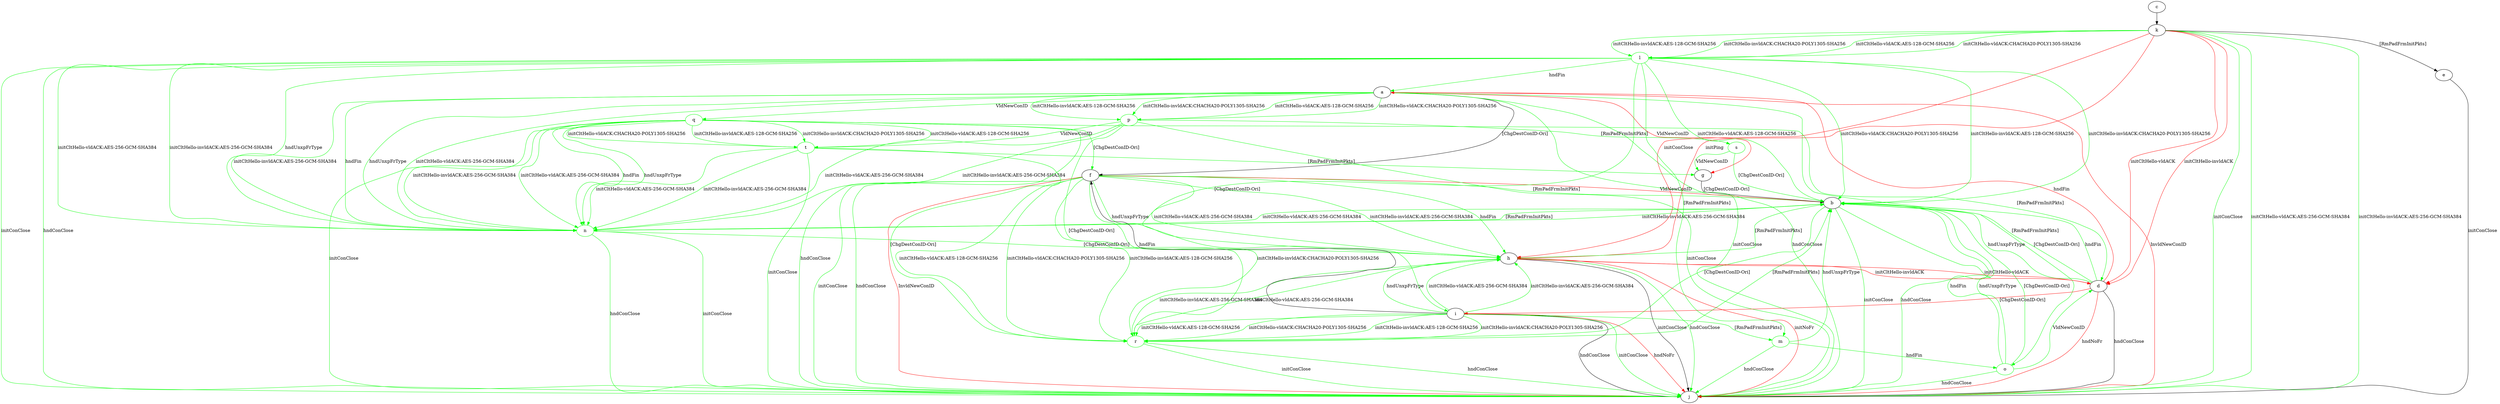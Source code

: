 digraph "" {
	a -> f	[key=0,
		label="[ChgDestConID-Ori] "];
	a -> g	[key=0,
		color=red,
		label="VldNewConID "];
	a -> j	[key=0,
		color=green,
		label="initConClose "];
	a -> j	[key=1,
		color=green,
		label="hndConClose "];
	a -> j	[key=2,
		color=red,
		label="InvldNewConID "];
	n	[color=green];
	a -> n	[key=0,
		color=green,
		label="initCltHello-vldACK:AES-256-GCM-SHA384 "];
	a -> n	[key=1,
		color=green,
		label="initCltHello-invldACK:AES-256-GCM-SHA384 "];
	a -> n	[key=2,
		color=green,
		label="hndFin "];
	a -> n	[key=3,
		color=green,
		label="hndUnxpFrType "];
	o	[color=green];
	a -> o	[key=0,
		color=green,
		label="[RmPadFrmInitPkts] "];
	p	[color=green];
	a -> p	[key=0,
		color=green,
		label="initCltHello-vldACK:AES-128-GCM-SHA256 "];
	a -> p	[key=1,
		color=green,
		label="initCltHello-vldACK:CHACHA20-POLY1305-SHA256 "];
	a -> p	[key=2,
		color=green,
		label="initCltHello-invldACK:AES-128-GCM-SHA256 "];
	a -> p	[key=3,
		color=green,
		label="initCltHello-invldACK:CHACHA20-POLY1305-SHA256 "];
	q	[color=green];
	a -> q	[key=0,
		color=green,
		label="VldNewConID "];
	b -> j	[key=0,
		color=green,
		label="initConClose "];
	b -> j	[key=1,
		color=green,
		label="hndConClose "];
	b -> n	[key=0,
		color=green,
		label="initCltHello-vldACK:AES-256-GCM-SHA384 "];
	b -> n	[key=1,
		color=green,
		label="initCltHello-invldACK:AES-256-GCM-SHA384 "];
	r	[color=green];
	b -> r	[key=0,
		color=green,
		label="[ChgDestConID-Ori] "];
	c -> k	[key=0];
	d -> a	[key=0,
		color=red,
		label="hndFin "];
	d -> b	[key=0,
		color=green,
		label="hndFin "];
	d -> b	[key=1,
		color=green,
		label="hndUnxpFrType "];
	d -> b	[key=2,
		color=green,
		label="[ChgDestConID-Ori] "];
	d -> i	[key=0,
		color=red,
		label="[ChgDestConID-Ori] "];
	d -> j	[key=0,
		label="hndConClose "];
	d -> j	[key=1,
		color=red,
		label="hndNoFr "];
	e -> j	[key=0,
		label="initConClose "];
	f -> b	[key=0,
		color=green,
		label="[RmPadFrmInitPkts] "];
	f -> b	[key=1,
		color=red,
		label="VldNewConID "];
	f -> h	[key=0,
		color=green,
		label="initCltHello-vldACK:AES-256-GCM-SHA384 "];
	f -> h	[key=1,
		color=green,
		label="initCltHello-invldACK:AES-256-GCM-SHA384 "];
	f -> h	[key=2,
		color=green,
		label="hndFin "];
	f -> h	[key=3,
		color=green,
		label="hndUnxpFrType "];
	f -> j	[key=0,
		color=green,
		label="initConClose "];
	f -> j	[key=1,
		color=green,
		label="hndConClose "];
	f -> j	[key=2,
		color=red,
		label="InvldNewConID "];
	f -> r	[key=0,
		color=green,
		label="initCltHello-vldACK:AES-128-GCM-SHA256 "];
	f -> r	[key=1,
		color=green,
		label="initCltHello-vldACK:CHACHA20-POLY1305-SHA256 "];
	f -> r	[key=2,
		color=green,
		label="initCltHello-invldACK:AES-128-GCM-SHA256 "];
	f -> r	[key=3,
		color=green,
		label="initCltHello-invldACK:CHACHA20-POLY1305-SHA256 "];
	g -> b	[key=0,
		label="[ChgDestConID-Ori] "];
	h -> b	[key=0,
		color=green,
		label="[RmPadFrmInitPkts] "];
	h -> d	[key=0,
		color=red,
		label="initCltHello-vldACK "];
	h -> d	[key=1,
		color=red,
		label="initCltHello-invldACK "];
	h -> j	[key=0,
		label="initConClose "];
	h -> j	[key=1,
		color=green,
		label="hndConClose "];
	h -> j	[key=2,
		color=red,
		label="initNoFr "];
	i -> f	[key=0,
		label="hndFin "];
	i -> h	[key=0,
		color=green,
		label="initCltHello-vldACK:AES-256-GCM-SHA384 "];
	i -> h	[key=1,
		color=green,
		label="initCltHello-invldACK:AES-256-GCM-SHA384 "];
	i -> h	[key=2,
		color=green,
		label="hndUnxpFrType "];
	i -> j	[key=0,
		label="hndConClose "];
	i -> j	[key=1,
		color=green,
		label="initConClose "];
	i -> j	[key=2,
		color=red,
		label="hndNoFr "];
	m	[color=green];
	i -> m	[key=0,
		color=green,
		label="[RmPadFrmInitPkts] "];
	i -> r	[key=0,
		color=green,
		label="initCltHello-vldACK:AES-128-GCM-SHA256 "];
	i -> r	[key=1,
		color=green,
		label="initCltHello-vldACK:CHACHA20-POLY1305-SHA256 "];
	i -> r	[key=2,
		color=green,
		label="initCltHello-invldACK:AES-128-GCM-SHA256 "];
	i -> r	[key=3,
		color=green,
		label="initCltHello-invldACK:CHACHA20-POLY1305-SHA256 "];
	k -> d	[key=0,
		color=red,
		label="initCltHello-vldACK "];
	k -> d	[key=1,
		color=red,
		label="initCltHello-invldACK "];
	k -> e	[key=0,
		label="[RmPadFrmInitPkts] "];
	k -> h	[key=0,
		color=red,
		label="initPing "];
	k -> h	[key=1,
		color=red,
		label="initConClose "];
	k -> j	[key=0,
		color=green,
		label="initConClose "];
	k -> j	[key=1,
		color=green,
		label="initCltHello-vldACK:AES-256-GCM-SHA384 "];
	k -> j	[key=2,
		color=green,
		label="initCltHello-invldACK:AES-256-GCM-SHA384 "];
	l	[color=green];
	k -> l	[key=0,
		color=green,
		label="initCltHello-vldACK:AES-128-GCM-SHA256 "];
	k -> l	[key=1,
		color=green,
		label="initCltHello-vldACK:CHACHA20-POLY1305-SHA256 "];
	k -> l	[key=2,
		color=green,
		label="initCltHello-invldACK:AES-128-GCM-SHA256 "];
	k -> l	[key=3,
		color=green,
		label="initCltHello-invldACK:CHACHA20-POLY1305-SHA256 "];
	l -> a	[key=0,
		color=green,
		label="hndFin "];
	l -> b	[key=0,
		color=green,
		label="initCltHello-vldACK:AES-128-GCM-SHA256 "];
	l -> b	[key=1,
		color=green,
		label="initCltHello-vldACK:CHACHA20-POLY1305-SHA256 "];
	l -> b	[key=2,
		color=green,
		label="initCltHello-invldACK:AES-128-GCM-SHA256 "];
	l -> b	[key=3,
		color=green,
		label="initCltHello-invldACK:CHACHA20-POLY1305-SHA256 "];
	l -> i	[key=0,
		color=green,
		label="[ChgDestConID-Ori] "];
	l -> j	[key=0,
		color=green,
		label="initConClose "];
	l -> j	[key=1,
		color=green,
		label="hndConClose "];
	l -> m	[key=0,
		color=green,
		label="[RmPadFrmInitPkts] "];
	l -> n	[key=0,
		color=green,
		label="initCltHello-vldACK:AES-256-GCM-SHA384 "];
	l -> n	[key=1,
		color=green,
		label="initCltHello-invldACK:AES-256-GCM-SHA384 "];
	l -> n	[key=2,
		color=green,
		label="hndUnxpFrType "];
	m -> b	[key=0,
		color=green,
		label="hndUnxpFrType "];
	m -> j	[key=0,
		color=green,
		label="hndConClose "];
	m -> o	[key=0,
		color=green,
		label="hndFin "];
	n -> b	[key=0,
		color=green,
		label="[RmPadFrmInitPkts] "];
	n -> h	[key=0,
		color=green,
		label="[ChgDestConID-Ori] "];
	n -> j	[key=0,
		color=green,
		label="initConClose "];
	n -> j	[key=1,
		color=green,
		label="hndConClose "];
	o -> b	[key=0,
		color=green,
		label="hndFin "];
	o -> b	[key=1,
		color=green,
		label="hndUnxpFrType "];
	o -> b	[key=2,
		color=green,
		label="[ChgDestConID-Ori] "];
	o -> d	[key=0,
		color=green,
		label="VldNewConID "];
	o -> j	[key=0,
		color=green,
		label="hndConClose "];
	p -> j	[key=0,
		color=green,
		label="initConClose "];
	p -> n	[key=0,
		color=green,
		label="initCltHello-vldACK:AES-256-GCM-SHA384 "];
	p -> n	[key=1,
		color=green,
		label="initCltHello-invldACK:AES-256-GCM-SHA384 "];
	p -> r	[key=0,
		color=green,
		label="[ChgDestConID-Ori] "];
	s	[color=green];
	p -> s	[key=0,
		color=green,
		label="[RmPadFrmInitPkts] "];
	t	[color=green];
	p -> t	[key=0,
		color=green,
		label="VldNewConID "];
	q -> d	[key=0,
		color=green,
		label="[RmPadFrmInitPkts] "];
	q -> f	[key=0,
		color=green,
		label="[ChgDestConID-Ori] "];
	q -> j	[key=0,
		color=green,
		label="initConClose "];
	q -> j	[key=1,
		color=green,
		label="hndConClose "];
	q -> n	[key=0,
		color=green,
		label="initCltHello-vldACK:AES-256-GCM-SHA384 "];
	q -> n	[key=1,
		color=green,
		label="initCltHello-invldACK:AES-256-GCM-SHA384 "];
	q -> n	[key=2,
		color=green,
		label="hndFin "];
	q -> n	[key=3,
		color=green,
		label="hndUnxpFrType "];
	q -> t	[key=0,
		color=green,
		label="initCltHello-vldACK:AES-128-GCM-SHA256 "];
	q -> t	[key=1,
		color=green,
		label="initCltHello-vldACK:CHACHA20-POLY1305-SHA256 "];
	q -> t	[key=2,
		color=green,
		label="initCltHello-invldACK:AES-128-GCM-SHA256 "];
	q -> t	[key=3,
		color=green,
		label="initCltHello-invldACK:CHACHA20-POLY1305-SHA256 "];
	r -> b	[key=0,
		color=green,
		label="[RmPadFrmInitPkts] "];
	r -> h	[key=0,
		color=green,
		label="initCltHello-vldACK:AES-256-GCM-SHA384 "];
	r -> h	[key=1,
		color=green,
		label="initCltHello-invldACK:AES-256-GCM-SHA384 "];
	r -> j	[key=0,
		color=green,
		label="initConClose "];
	r -> j	[key=1,
		color=green,
		label="hndConClose "];
	s -> b	[key=0,
		color=green,
		label="[ChgDestConID-Ori] "];
	s -> g	[key=0,
		color=green,
		label="VldNewConID "];
	t -> g	[key=0,
		color=green,
		label="[RmPadFrmInitPkts] "];
	t -> j	[key=0,
		color=green,
		label="initConClose "];
	t -> n	[key=0,
		color=green,
		label="initCltHello-vldACK:AES-256-GCM-SHA384 "];
	t -> n	[key=1,
		color=green,
		label="initCltHello-invldACK:AES-256-GCM-SHA384 "];
	t -> r	[key=0,
		color=green,
		label="[ChgDestConID-Ori] "];
}
